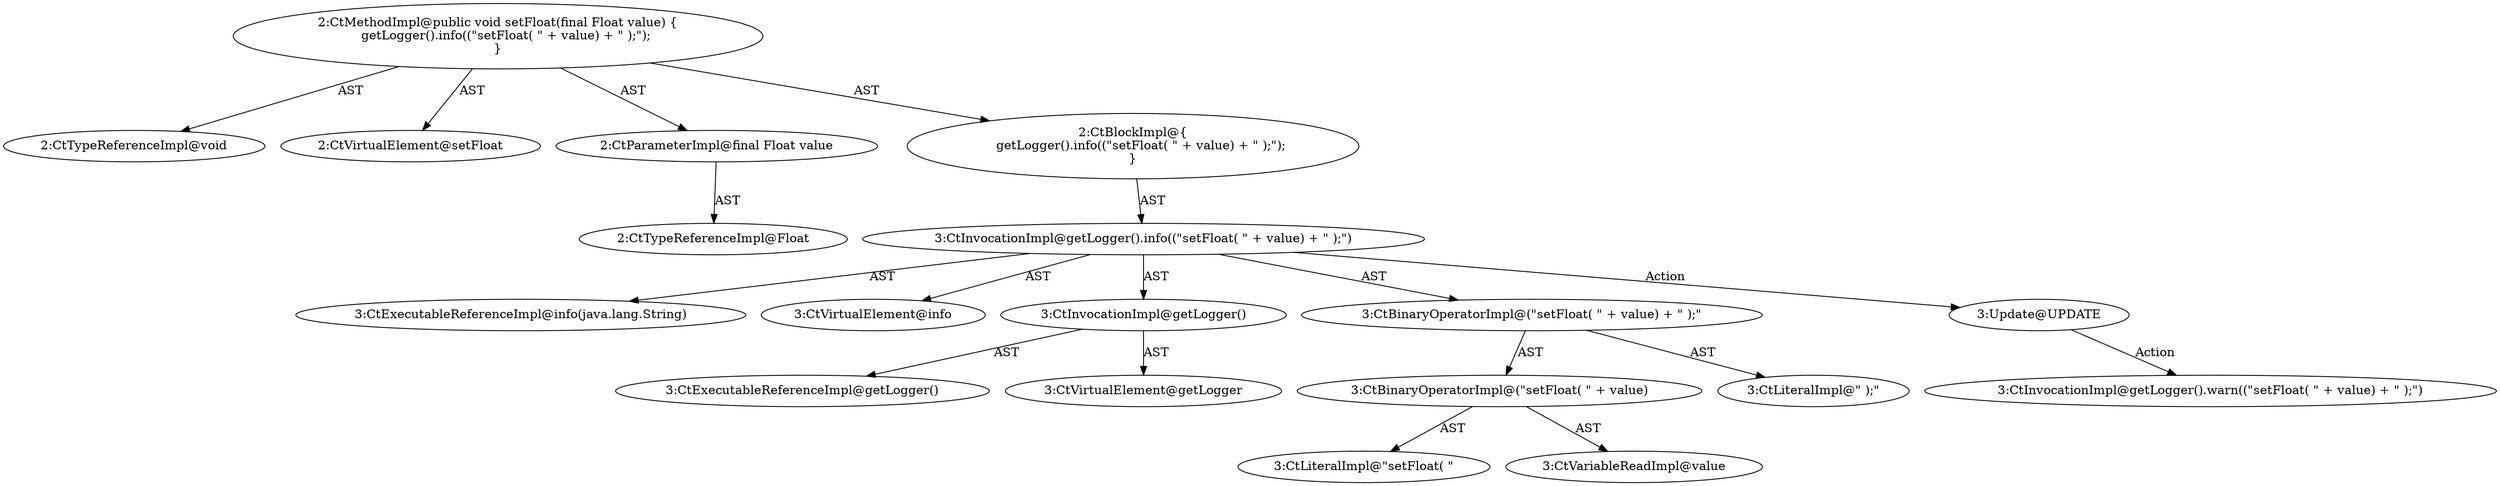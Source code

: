 digraph "setFloat#?,Float" {
0 [label="2:CtTypeReferenceImpl@void" shape=ellipse]
1 [label="2:CtVirtualElement@setFloat" shape=ellipse]
2 [label="2:CtParameterImpl@final Float value" shape=ellipse]
3 [label="2:CtTypeReferenceImpl@Float" shape=ellipse]
4 [label="3:CtExecutableReferenceImpl@info(java.lang.String)" shape=ellipse]
5 [label="3:CtVirtualElement@info" shape=ellipse]
6 [label="3:CtExecutableReferenceImpl@getLogger()" shape=ellipse]
7 [label="3:CtVirtualElement@getLogger" shape=ellipse]
8 [label="3:CtInvocationImpl@getLogger()" shape=ellipse]
9 [label="3:CtLiteralImpl@\"setFloat( \"" shape=ellipse]
10 [label="3:CtVariableReadImpl@value" shape=ellipse]
11 [label="3:CtBinaryOperatorImpl@(\"setFloat( \" + value)" shape=ellipse]
12 [label="3:CtLiteralImpl@\" );\"" shape=ellipse]
13 [label="3:CtBinaryOperatorImpl@(\"setFloat( \" + value) + \" );\"" shape=ellipse]
14 [label="3:CtInvocationImpl@getLogger().info((\"setFloat( \" + value) + \" );\")" shape=ellipse]
15 [label="2:CtBlockImpl@\{
    getLogger().info((\"setFloat( \" + value) + \" );\");
\}" shape=ellipse]
16 [label="2:CtMethodImpl@public void setFloat(final Float value) \{
    getLogger().info((\"setFloat( \" + value) + \" );\");
\}" shape=ellipse]
17 [label="3:Update@UPDATE" shape=ellipse]
18 [label="3:CtInvocationImpl@getLogger().warn((\"setFloat( \" + value) + \" );\")" shape=ellipse]
2 -> 3 [label="AST"];
8 -> 7 [label="AST"];
8 -> 6 [label="AST"];
11 -> 9 [label="AST"];
11 -> 10 [label="AST"];
13 -> 11 [label="AST"];
13 -> 12 [label="AST"];
14 -> 5 [label="AST"];
14 -> 8 [label="AST"];
14 -> 4 [label="AST"];
14 -> 13 [label="AST"];
14 -> 17 [label="Action"];
15 -> 14 [label="AST"];
16 -> 1 [label="AST"];
16 -> 0 [label="AST"];
16 -> 2 [label="AST"];
16 -> 15 [label="AST"];
17 -> 18 [label="Action"];
}